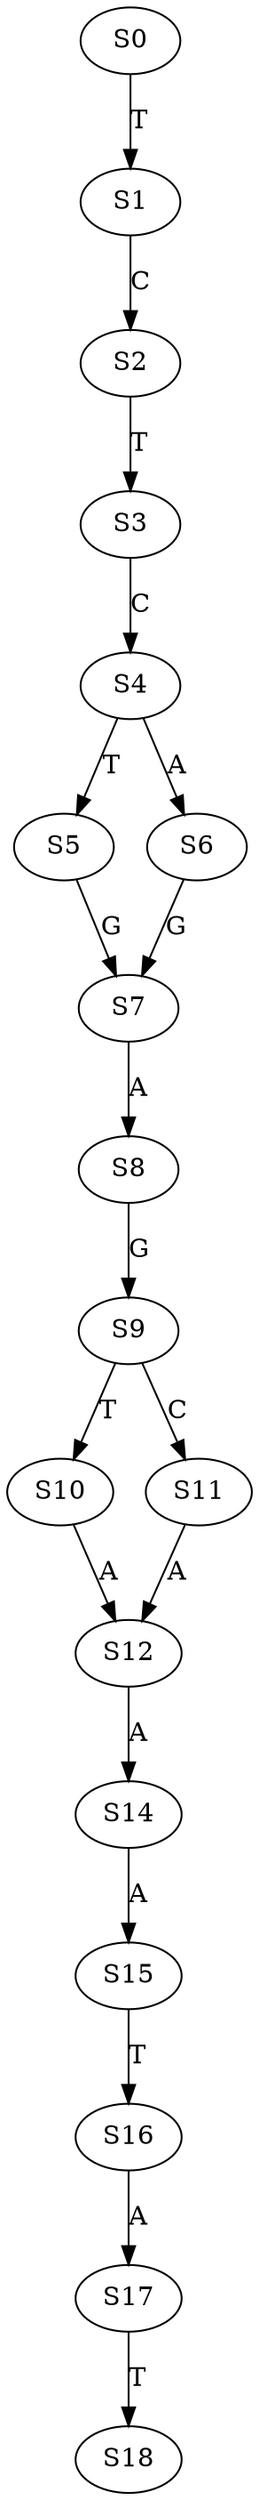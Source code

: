 strict digraph  {
	S0 -> S1 [ label = T ];
	S1 -> S2 [ label = C ];
	S2 -> S3 [ label = T ];
	S3 -> S4 [ label = C ];
	S4 -> S5 [ label = T ];
	S4 -> S6 [ label = A ];
	S5 -> S7 [ label = G ];
	S6 -> S7 [ label = G ];
	S7 -> S8 [ label = A ];
	S8 -> S9 [ label = G ];
	S9 -> S10 [ label = T ];
	S9 -> S11 [ label = C ];
	S10 -> S12 [ label = A ];
	S11 -> S12 [ label = A ];
	S12 -> S14 [ label = A ];
	S14 -> S15 [ label = A ];
	S15 -> S16 [ label = T ];
	S16 -> S17 [ label = A ];
	S17 -> S18 [ label = T ];
}
